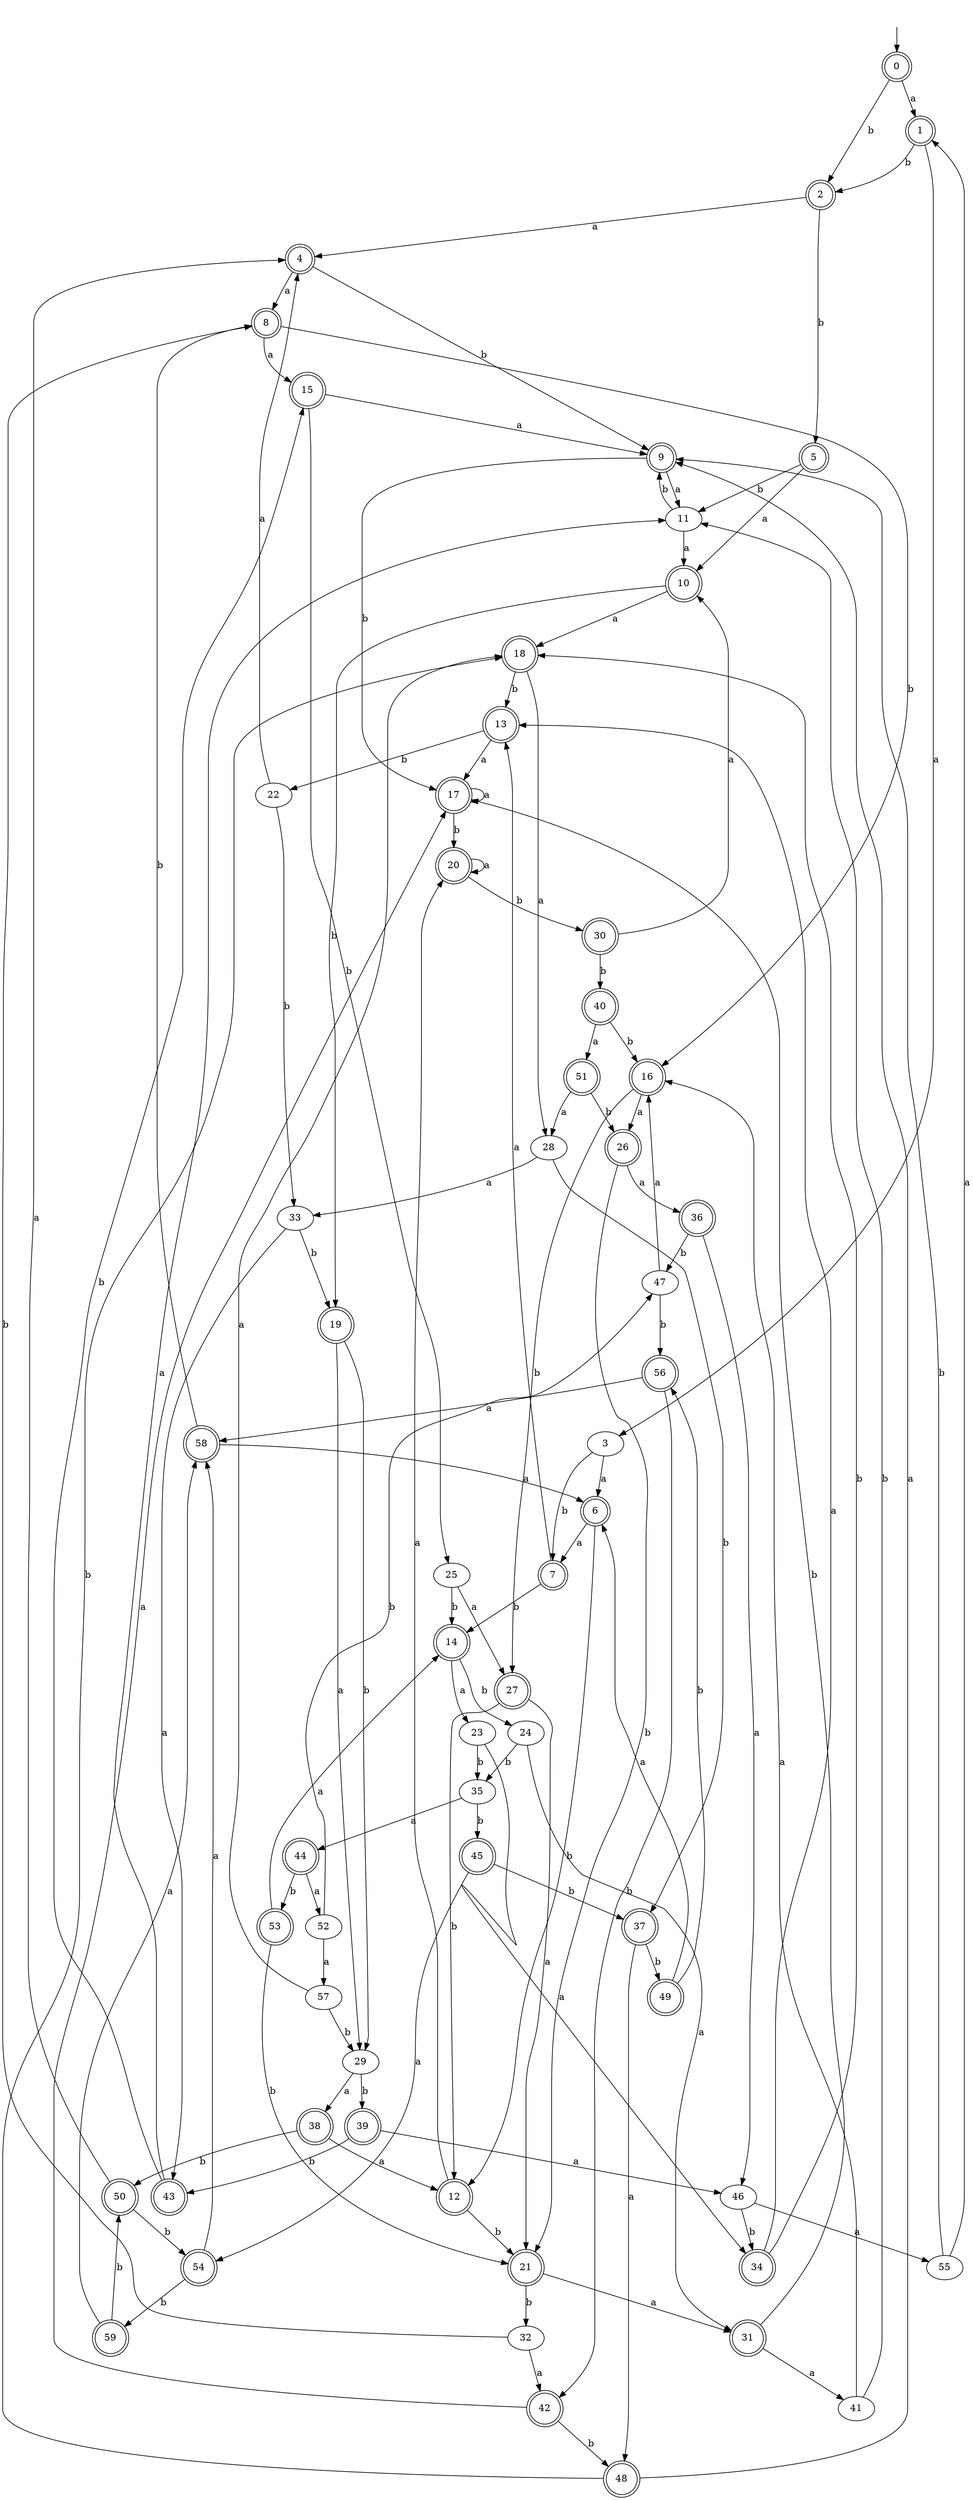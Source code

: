 digraph RandomDFA {
  __start0 [label="", shape=none];
  __start0 -> 0 [label=""];
  0 [shape=circle] [shape=doublecircle]
  0 -> 1 [label="a"]
  0 -> 2 [label="b"]
  1 [shape=doublecircle]
  1 -> 3 [label="a"]
  1 -> 2 [label="b"]
  2 [shape=doublecircle]
  2 -> 4 [label="a"]
  2 -> 5 [label="b"]
  3
  3 -> 6 [label="a"]
  3 -> 7 [label="b"]
  4 [shape=doublecircle]
  4 -> 8 [label="a"]
  4 -> 9 [label="b"]
  5 [shape=doublecircle]
  5 -> 10 [label="a"]
  5 -> 11 [label="b"]
  6 [shape=doublecircle]
  6 -> 7 [label="a"]
  6 -> 12 [label="b"]
  7 [shape=doublecircle]
  7 -> 13 [label="a"]
  7 -> 14 [label="b"]
  8 [shape=doublecircle]
  8 -> 15 [label="a"]
  8 -> 16 [label="b"]
  9 [shape=doublecircle]
  9 -> 11 [label="a"]
  9 -> 17 [label="b"]
  10 [shape=doublecircle]
  10 -> 18 [label="a"]
  10 -> 19 [label="b"]
  11
  11 -> 10 [label="a"]
  11 -> 9 [label="b"]
  12 [shape=doublecircle]
  12 -> 20 [label="a"]
  12 -> 21 [label="b"]
  13 [shape=doublecircle]
  13 -> 17 [label="a"]
  13 -> 22 [label="b"]
  14 [shape=doublecircle]
  14 -> 23 [label="a"]
  14 -> 24 [label="b"]
  15 [shape=doublecircle]
  15 -> 9 [label="a"]
  15 -> 25 [label="b"]
  16 [shape=doublecircle]
  16 -> 26 [label="a"]
  16 -> 27 [label="b"]
  17 [shape=doublecircle]
  17 -> 17 [label="a"]
  17 -> 20 [label="b"]
  18 [shape=doublecircle]
  18 -> 28 [label="a"]
  18 -> 13 [label="b"]
  19 [shape=doublecircle]
  19 -> 29 [label="a"]
  19 -> 29 [label="b"]
  20 [shape=doublecircle]
  20 -> 20 [label="a"]
  20 -> 30 [label="b"]
  21 [shape=doublecircle]
  21 -> 31 [label="a"]
  21 -> 32 [label="b"]
  22
  22 -> 4 [label="a"]
  22 -> 33 [label="b"]
  23
  23 -> 34 [label="a"]
  23 -> 35 [label="b"]
  24
  24 -> 31 [label="a"]
  24 -> 35 [label="b"]
  25
  25 -> 27 [label="a"]
  25 -> 14 [label="b"]
  26 [shape=doublecircle]
  26 -> 36 [label="a"]
  26 -> 21 [label="b"]
  27 [shape=doublecircle]
  27 -> 21 [label="a"]
  27 -> 12 [label="b"]
  28
  28 -> 33 [label="a"]
  28 -> 37 [label="b"]
  29
  29 -> 38 [label="a"]
  29 -> 39 [label="b"]
  30 [shape=doublecircle]
  30 -> 10 [label="a"]
  30 -> 40 [label="b"]
  31 [shape=doublecircle]
  31 -> 41 [label="a"]
  31 -> 17 [label="b"]
  32
  32 -> 42 [label="a"]
  32 -> 8 [label="b"]
  33
  33 -> 43 [label="a"]
  33 -> 19 [label="b"]
  34 [shape=doublecircle]
  34 -> 13 [label="a"]
  34 -> 18 [label="b"]
  35
  35 -> 44 [label="a"]
  35 -> 45 [label="b"]
  36 [shape=doublecircle]
  36 -> 46 [label="a"]
  36 -> 47 [label="b"]
  37 [shape=doublecircle]
  37 -> 48 [label="a"]
  37 -> 49 [label="b"]
  38 [shape=doublecircle]
  38 -> 12 [label="a"]
  38 -> 50 [label="b"]
  39 [shape=doublecircle]
  39 -> 46 [label="a"]
  39 -> 43 [label="b"]
  40 [shape=doublecircle]
  40 -> 51 [label="a"]
  40 -> 16 [label="b"]
  41
  41 -> 16 [label="a"]
  41 -> 11 [label="b"]
  42 [shape=doublecircle]
  42 -> 17 [label="a"]
  42 -> 48 [label="b"]
  43 [shape=doublecircle]
  43 -> 11 [label="a"]
  43 -> 15 [label="b"]
  44 [shape=doublecircle]
  44 -> 52 [label="a"]
  44 -> 53 [label="b"]
  45 [shape=doublecircle]
  45 -> 54 [label="a"]
  45 -> 37 [label="b"]
  46
  46 -> 55 [label="a"]
  46 -> 34 [label="b"]
  47
  47 -> 16 [label="a"]
  47 -> 56 [label="b"]
  48 [shape=doublecircle]
  48 -> 9 [label="a"]
  48 -> 18 [label="b"]
  49 [shape=doublecircle]
  49 -> 6 [label="a"]
  49 -> 56 [label="b"]
  50 [shape=doublecircle]
  50 -> 4 [label="a"]
  50 -> 54 [label="b"]
  51 [shape=doublecircle]
  51 -> 28 [label="a"]
  51 -> 26 [label="b"]
  52
  52 -> 57 [label="a"]
  52 -> 47 [label="b"]
  53 [shape=doublecircle]
  53 -> 14 [label="a"]
  53 -> 21 [label="b"]
  54 [shape=doublecircle]
  54 -> 58 [label="a"]
  54 -> 59 [label="b"]
  55
  55 -> 1 [label="a"]
  55 -> 9 [label="b"]
  56 [shape=doublecircle]
  56 -> 58 [label="a"]
  56 -> 42 [label="b"]
  57
  57 -> 18 [label="a"]
  57 -> 29 [label="b"]
  58 [shape=doublecircle]
  58 -> 6 [label="a"]
  58 -> 8 [label="b"]
  59 [shape=doublecircle]
  59 -> 58 [label="a"]
  59 -> 50 [label="b"]
}
